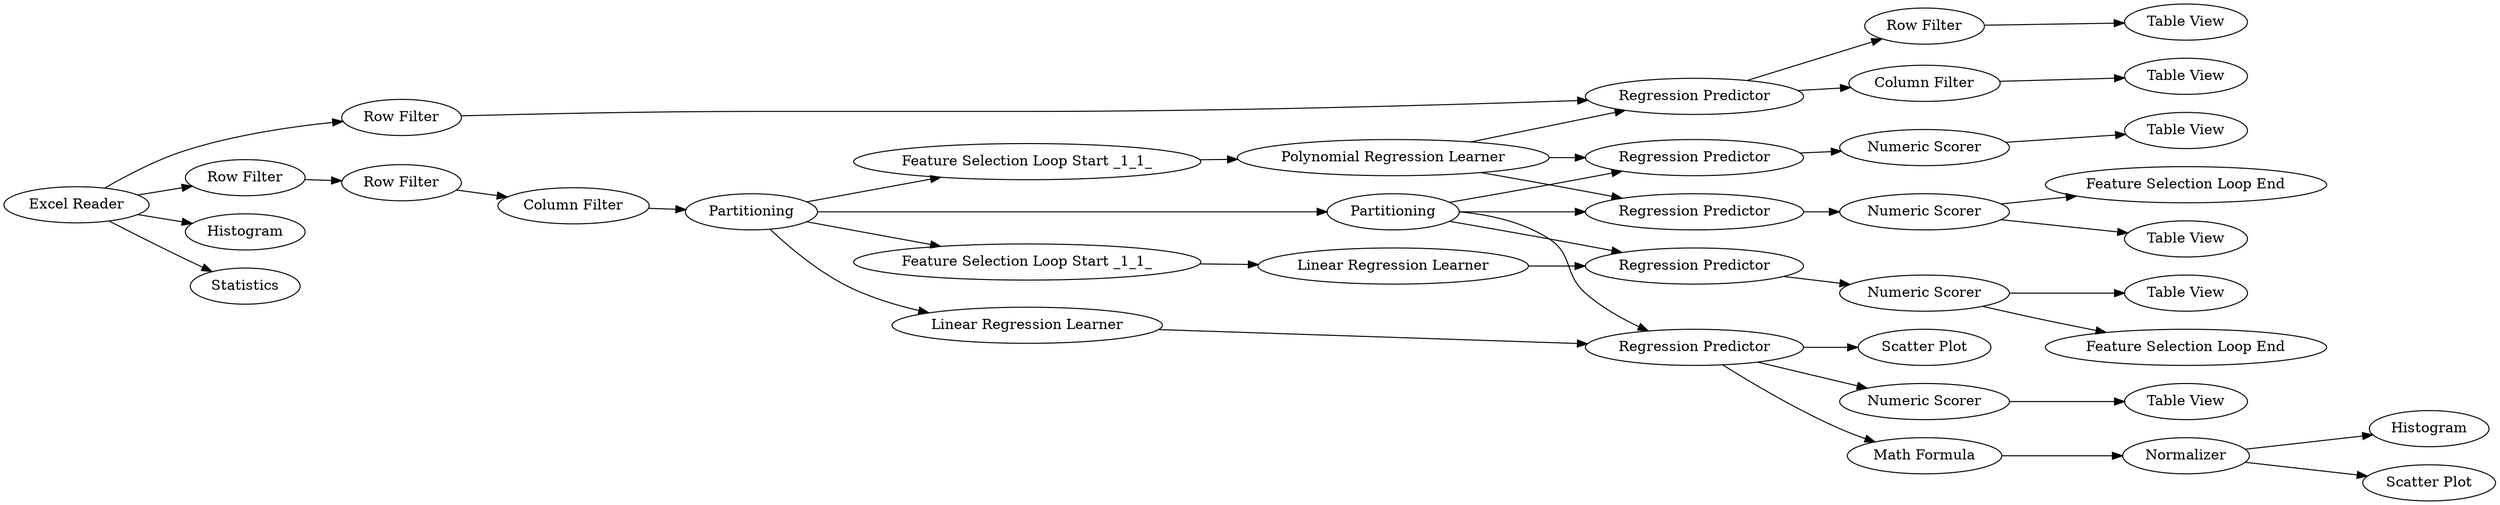 digraph {
	"-2448000913745337005_674" [label=Histogram]
	"-2448000913745337005_672" [label="Table View"]
	"-2448000913745337005_60" [label="Math Formula"]
	"-2448000913745337005_18" [label="Feature Selection Loop Start _1_1_"]
	"-2448000913745337005_677" [label="Table View"]
	"-2448000913745337005_678" [label="Table View"]
	"-2448000913745337005_642" [label="Excel Reader"]
	"-2448000913745337005_667" [label=Histogram]
	"-2448000913745337005_648" [label="Regression Predictor"]
	"-2448000913745337005_679" [label="Table View"]
	"-2448000913745337005_685" [label="Feature Selection Loop End"]
	"-2448000913745337005_675" [label="Table View"]
	"-2448000913745337005_669" [label=Partitioning]
	"-2448000913745337005_650" [label="Feature Selection Loop Start _1_1_"]
	"-2448000913745337005_681" [label="Row Filter"]
	"-2448000913745337005_654" [label="Polynomial Regression Learner"]
	"-2448000913745337005_671" [label="Scatter Plot"]
	"-2448000913745337005_62" [label=Normalizer]
	"-2448000913745337005_74" [label="Numeric Scorer"]
	"-2448000913745337005_668" [label=Statistics]
	"-2448000913745337005_658" [label="Row Filter"]
	"-2448000913745337005_22" [label="Regression Predictor"]
	"-2448000913745337005_686" [label="Feature Selection Loop End"]
	"-2448000913745337005_680" [label="Table View"]
	"-2448000913745337005_665" [label="Column Filter"]
	"-2448000913745337005_682" [label=Partitioning]
	"-2448000913745337005_645" [label="Numeric Scorer"]
	"-2448000913745337005_76" [label="Row Filter"]
	"-2448000913745337005_683" [label="Linear Regression Learner"]
	"-2448000913745337005_670" [label="Row Filter"]
	"-2448000913745337005_639" [label="Column Filter"]
	"-2448000913745337005_647" [label="Linear Regression Learner"]
	"-2448000913745337005_660" [label="Regression Predictor"]
	"-2448000913745337005_643" [label="Regression Predictor"]
	"-2448000913745337005_673" [label="Scatter Plot"]
	"-2448000913745337005_655" [label="Regression Predictor"]
	"-2448000913745337005_684" [label="Numeric Scorer"]
	"-2448000913745337005_652" [label="Numeric Scorer"]
	"-2448000913745337005_660" -> "-2448000913745337005_665"
	"-2448000913745337005_684" -> "-2448000913745337005_678"
	"-2448000913745337005_642" -> "-2448000913745337005_667"
	"-2448000913745337005_683" -> "-2448000913745337005_22"
	"-2448000913745337005_62" -> "-2448000913745337005_674"
	"-2448000913745337005_648" -> "-2448000913745337005_652"
	"-2448000913745337005_60" -> "-2448000913745337005_62"
	"-2448000913745337005_670" -> "-2448000913745337005_639"
	"-2448000913745337005_652" -> "-2448000913745337005_677"
	"-2448000913745337005_647" -> "-2448000913745337005_643"
	"-2448000913745337005_642" -> "-2448000913745337005_668"
	"-2448000913745337005_682" -> "-2448000913745337005_650"
	"-2448000913745337005_669" -> "-2448000913745337005_22"
	"-2448000913745337005_681" -> "-2448000913745337005_680"
	"-2448000913745337005_643" -> "-2448000913745337005_645"
	"-2448000913745337005_76" -> "-2448000913745337005_670"
	"-2448000913745337005_669" -> "-2448000913745337005_643"
	"-2448000913745337005_642" -> "-2448000913745337005_658"
	"-2448000913745337005_639" -> "-2448000913745337005_682"
	"-2448000913745337005_655" -> "-2448000913745337005_684"
	"-2448000913745337005_22" -> "-2448000913745337005_60"
	"-2448000913745337005_682" -> "-2448000913745337005_669"
	"-2448000913745337005_669" -> "-2448000913745337005_648"
	"-2448000913745337005_654" -> "-2448000913745337005_648"
	"-2448000913745337005_654" -> "-2448000913745337005_660"
	"-2448000913745337005_665" -> "-2448000913745337005_679"
	"-2448000913745337005_660" -> "-2448000913745337005_681"
	"-2448000913745337005_18" -> "-2448000913745337005_647"
	"-2448000913745337005_74" -> "-2448000913745337005_672"
	"-2448000913745337005_22" -> "-2448000913745337005_74"
	"-2448000913745337005_645" -> "-2448000913745337005_675"
	"-2448000913745337005_658" -> "-2448000913745337005_660"
	"-2448000913745337005_669" -> "-2448000913745337005_655"
	"-2448000913745337005_654" -> "-2448000913745337005_655"
	"-2448000913745337005_645" -> "-2448000913745337005_685"
	"-2448000913745337005_62" -> "-2448000913745337005_673"
	"-2448000913745337005_682" -> "-2448000913745337005_18"
	"-2448000913745337005_642" -> "-2448000913745337005_76"
	"-2448000913745337005_682" -> "-2448000913745337005_683"
	"-2448000913745337005_652" -> "-2448000913745337005_686"
	"-2448000913745337005_650" -> "-2448000913745337005_654"
	"-2448000913745337005_22" -> "-2448000913745337005_671"
	rankdir=LR
}
